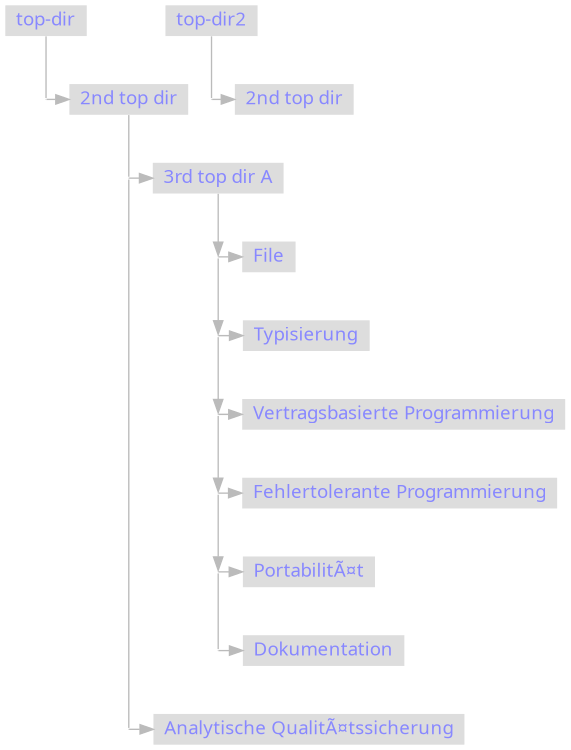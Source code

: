 digraph tree
{
    // I think, can use ; or a newline to end a statement.

    size="5,5"
        //concentrate=true
        damping=0.10
        bgcolor="transparent"

        fontname=Ubuntu
        charset="latin1"
        fixedsize=true
        node [fontname=Ubuntu, fontcolor="#8888ff", style="filled", width=0, height=0, shape=box, color=gray, fillcolor="#dddddd", concentrate=true, peripheries="0"]
        edge [color="#bbbbbb"]

        // http://www.graphviz.org/doc/info/shapes.html
        // These things do not show any text: c_point_2 [shape=point]
        // It would say c_point_2 if any different shape
        // c_point_2 [shape=rarrow]

        // These are downwards edges (without arrowheads)
        // a_dir_1 -> a_point_1 [arrowhead=none]

        // Each top dir gets one of these.
        a_dir_1 [label="top-dir\l" shape=box]

        // Every child has a rank, a rank sibling and an arrow coming from
        // the direction of the parent but may be from its previous sibling
        // instead.

        // Ranks are horizontal lines
        {rank=same
            a_point_1 [shape=point]
                b_dir_1 [label="2nd top dir\l"]
        }
    a_dir_1 -> a_point_1 [arrowhead=none]
        a_point_1 -> b_dir_1

        {rank=same
            b_point_1 [shape=point]
                c_dir_1 [label="3rd top dir A\l"]
        }
    b_point_1 -> c_dir_1
        b_dir_1 -> b_point_1 [arrowhead=none]

        {rank=same
            c_point_1 [shape=point]
                d_dir_1 [label="File\l"]
        }
    c_point_1 -> d_dir_1

    {rank=same
        c_point_2 [shape=point]
            d_dir_2 [label="Typisierung\l"]
    }
    c_point_2 -> d_dir_2

    {rank=same
        c_point_3 [shape=point]
            d_dir_3 [label="Vertragsbasierte Programmierung\l"]
    }
    c_point_3 -> d_dir_3

    {rank=same
        c_point_4 [shape=point]
            d_dir_4 [label="Fehlertolerante Programmierung\l"]
    }
    c_point_4 -> d_dir_4

    {rank=same
        c_point_5 [shape=point]
            d_dir_5 [label="Portabilität\l"]
    }
    c_point_5 -> d_dir_5

    {rank=same
        c_point_6 [shape=point]
            d_dir_6 [label="Dokumentation\l"]
    }
    c_point_6 -> d_dir_6

    {rank=same
        b_point_2 [shape=point]
            c_dir_2 [label="Analytische Qualitätssicherung\l"]
    }
    b_point_2 -> c_dir_2
        b_point_1 -> b_point_2 [arrowhead=none minlen=7]

        // Generate these at the same time.
        // These are all downwads arrows
        // If these are removed, ass the c_dir_? nodes become top-level
        c_dir_1 -> c_point_1
        c_point_1 -> c_point_2
        c_point_2 -> c_point_3
        c_point_3 -> c_point_4
        c_point_4 -> c_point_5
        c_point_5 -> c_point_6 [arrowhead=none]

        a_edir_1 [label="top-dir2\l" shape=box]

        // Ranks are horizontal lines
        {rank=same
            a_epoint_1 [shape=point]
                b_edir_1 [label="2nd top dir\l"]
        }
    a_edir_1 -> a_epoint_1 [arrowhead=none]
        a_epoint_1 -> b_edir_1
}
